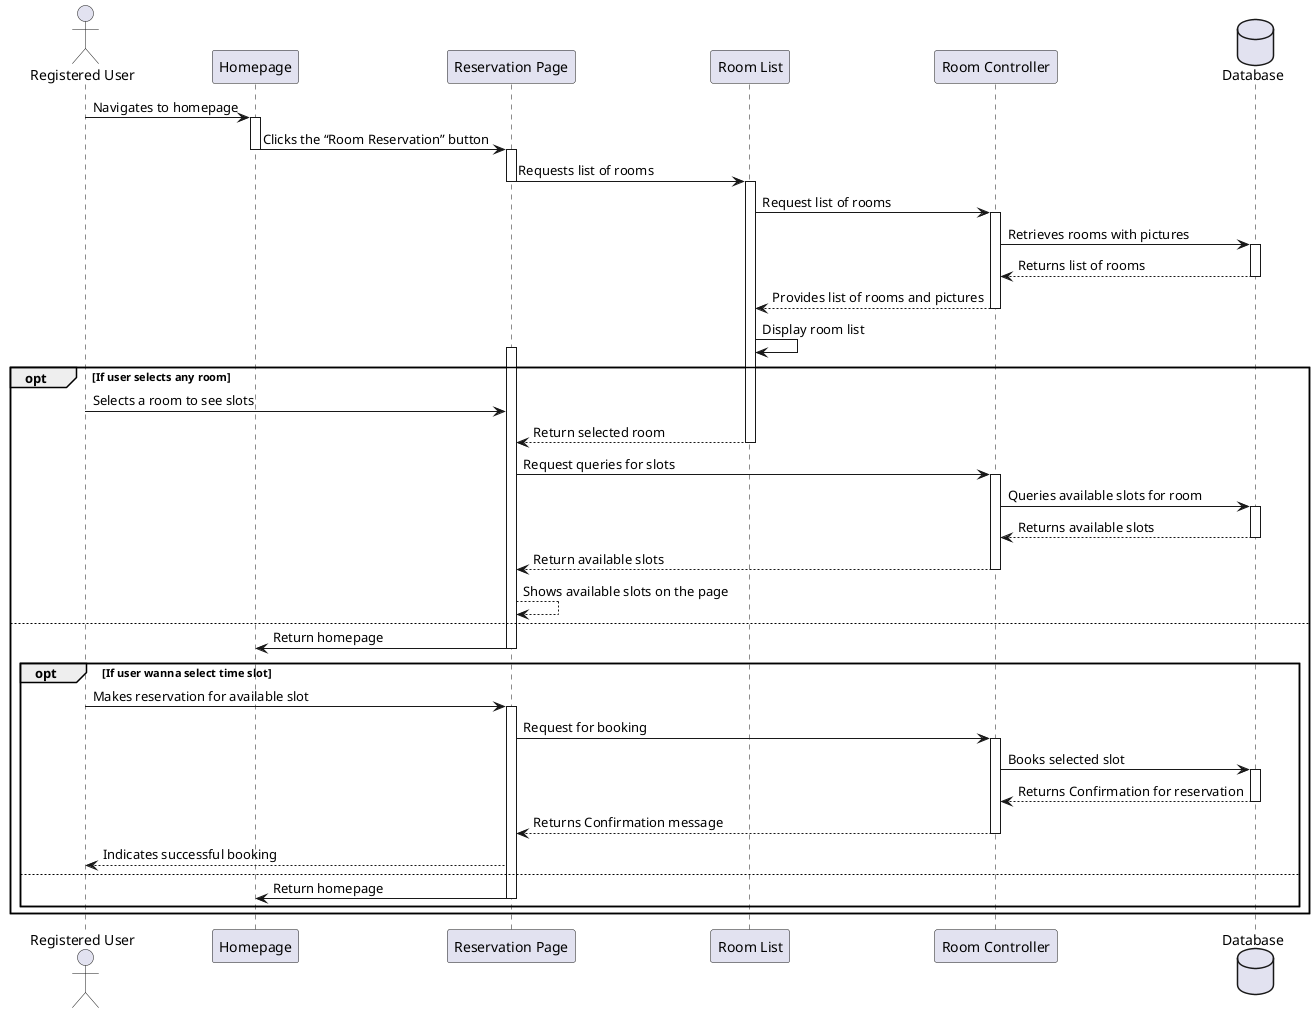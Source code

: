 @startuml
actor "Registered User" as User
participant "Homepage" as Home
participant "Reservation Page" as Reservation
participant "Room List" as List
participant "Room Controller" as Controller
database "Database" as DB

User -> Home: Navigates to homepage
activate Home

Home -> Reservation: Clicks the “Room Reservation” button
deactivate Home
activate Reservation

Reservation -> List: Requests list of rooms
deactivate Reservation
activate List
List -> Controller: Request list of rooms
activate Controller

Controller -> DB: Retrieves rooms with pictures
activate DB
DB --> Controller: Returns list of rooms
deactivate DB

Controller --> List: Provides list of rooms and pictures
deactivate Controller
List -> List: Display room list

opt If user selects any room
    activate Reservation
    User -> Reservation: Selects a room to see slots
    List --> Reservation: Return selected room
    deactivate List
    Reservation -> Controller: Request queries for slots
    activate Controller
    Controller -> DB: Queries available slots for room
    activate DB
    DB --> Controller: Returns available slots
    deactivate DB
    Controller --> Reservation: Return available slots
    deactivate Controller
    Reservation --> Reservation: Shows available slots on the page
else
    Reservation -> Home: Return homepage
    deactivate Reservation

    opt If user wanna select time slot
        User -> Reservation: Makes reservation for available slot
        activate Reservation
        Reservation -> Controller: Request for booking
        activate Controller
        Controller -> DB: Books selected slot
        activate DB
        DB --> Controller: Returns Confirmation for reservation
        deactivate DB
        Controller --> Reservation: Returns Confirmation message
        deactivate Controller
        Reservation --> User: Indicates successful booking
    else
        Reservation -> Home: Return homepage
        deactivate Reservation
    end
end
@enduml
